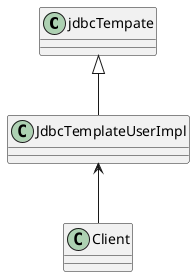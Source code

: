 @startuml


abstract jdbcTempate
class JdbcTemplateUserImpl
class Client

jdbcTempate <|-- JdbcTemplateUserImpl
JdbcTemplateUserImpl <-- Client

class jdbcTempate {

}

@enduml
